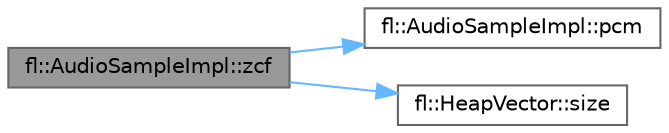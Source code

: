 digraph "fl::AudioSampleImpl::zcf"
{
 // INTERACTIVE_SVG=YES
 // LATEX_PDF_SIZE
  bgcolor="transparent";
  edge [fontname=Helvetica,fontsize=10,labelfontname=Helvetica,labelfontsize=10];
  node [fontname=Helvetica,fontsize=10,shape=box,height=0.2,width=0.4];
  rankdir="LR";
  Node1 [id="Node000001",label="fl::AudioSampleImpl::zcf",height=0.2,width=0.4,color="gray40", fillcolor="grey60", style="filled", fontcolor="black",tooltip=" "];
  Node1 -> Node2 [id="edge1_Node000001_Node000002",color="steelblue1",style="solid",tooltip=" "];
  Node2 [id="Node000002",label="fl::AudioSampleImpl::pcm",height=0.2,width=0.4,color="grey40", fillcolor="white", style="filled",URL="$da/d39/classfl_1_1_audio_sample_impl_aff4dc454fbb2f957861e96809ba214e4.html#aff4dc454fbb2f957861e96809ba214e4",tooltip=" "];
  Node1 -> Node3 [id="edge2_Node000001_Node000003",color="steelblue1",style="solid",tooltip=" "];
  Node3 [id="Node000003",label="fl::HeapVector::size",height=0.2,width=0.4,color="grey40", fillcolor="white", style="filled",URL="$db/ddd/classfl_1_1_heap_vector_a9fb49716a8ac1d675acaf8405905d4b4.html#a9fb49716a8ac1d675acaf8405905d4b4",tooltip=" "];
}
